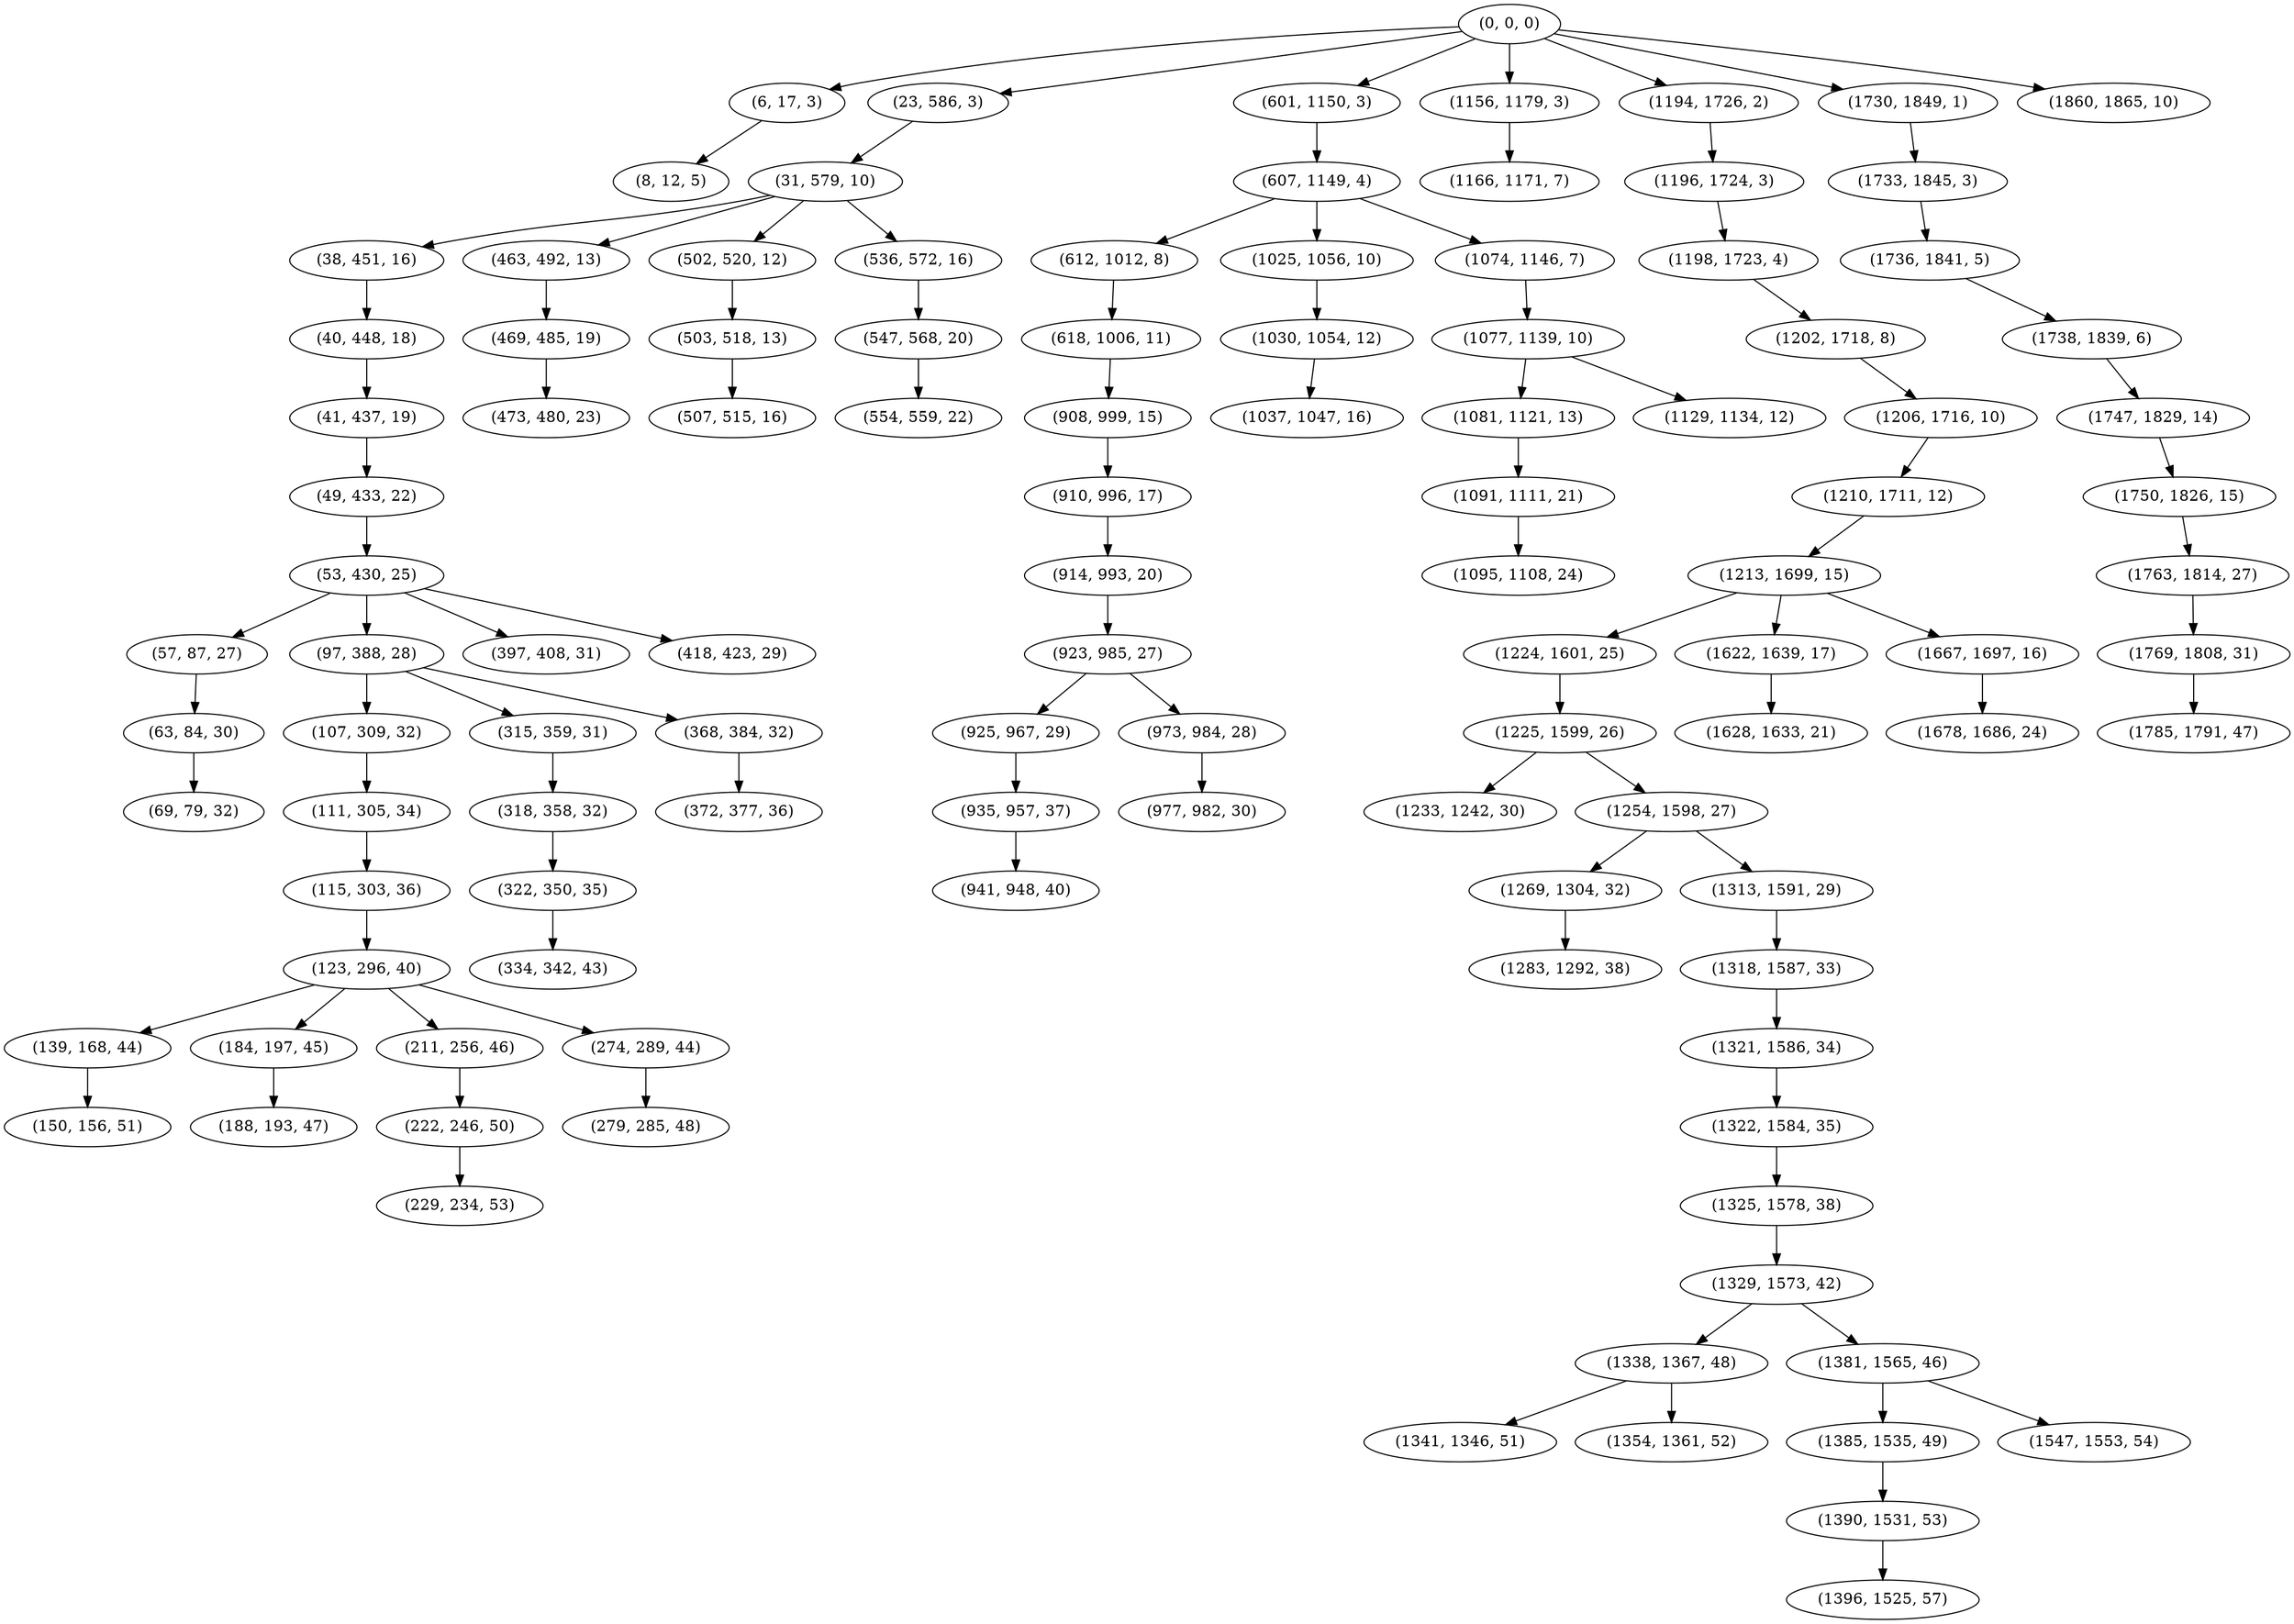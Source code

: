 digraph tree {
    "(0, 0, 0)";
    "(6, 17, 3)";
    "(8, 12, 5)";
    "(23, 586, 3)";
    "(31, 579, 10)";
    "(38, 451, 16)";
    "(40, 448, 18)";
    "(41, 437, 19)";
    "(49, 433, 22)";
    "(53, 430, 25)";
    "(57, 87, 27)";
    "(63, 84, 30)";
    "(69, 79, 32)";
    "(97, 388, 28)";
    "(107, 309, 32)";
    "(111, 305, 34)";
    "(115, 303, 36)";
    "(123, 296, 40)";
    "(139, 168, 44)";
    "(150, 156, 51)";
    "(184, 197, 45)";
    "(188, 193, 47)";
    "(211, 256, 46)";
    "(222, 246, 50)";
    "(229, 234, 53)";
    "(274, 289, 44)";
    "(279, 285, 48)";
    "(315, 359, 31)";
    "(318, 358, 32)";
    "(322, 350, 35)";
    "(334, 342, 43)";
    "(368, 384, 32)";
    "(372, 377, 36)";
    "(397, 408, 31)";
    "(418, 423, 29)";
    "(463, 492, 13)";
    "(469, 485, 19)";
    "(473, 480, 23)";
    "(502, 520, 12)";
    "(503, 518, 13)";
    "(507, 515, 16)";
    "(536, 572, 16)";
    "(547, 568, 20)";
    "(554, 559, 22)";
    "(601, 1150, 3)";
    "(607, 1149, 4)";
    "(612, 1012, 8)";
    "(618, 1006, 11)";
    "(908, 999, 15)";
    "(910, 996, 17)";
    "(914, 993, 20)";
    "(923, 985, 27)";
    "(925, 967, 29)";
    "(935, 957, 37)";
    "(941, 948, 40)";
    "(973, 984, 28)";
    "(977, 982, 30)";
    "(1025, 1056, 10)";
    "(1030, 1054, 12)";
    "(1037, 1047, 16)";
    "(1074, 1146, 7)";
    "(1077, 1139, 10)";
    "(1081, 1121, 13)";
    "(1091, 1111, 21)";
    "(1095, 1108, 24)";
    "(1129, 1134, 12)";
    "(1156, 1179, 3)";
    "(1166, 1171, 7)";
    "(1194, 1726, 2)";
    "(1196, 1724, 3)";
    "(1198, 1723, 4)";
    "(1202, 1718, 8)";
    "(1206, 1716, 10)";
    "(1210, 1711, 12)";
    "(1213, 1699, 15)";
    "(1224, 1601, 25)";
    "(1225, 1599, 26)";
    "(1233, 1242, 30)";
    "(1254, 1598, 27)";
    "(1269, 1304, 32)";
    "(1283, 1292, 38)";
    "(1313, 1591, 29)";
    "(1318, 1587, 33)";
    "(1321, 1586, 34)";
    "(1322, 1584, 35)";
    "(1325, 1578, 38)";
    "(1329, 1573, 42)";
    "(1338, 1367, 48)";
    "(1341, 1346, 51)";
    "(1354, 1361, 52)";
    "(1381, 1565, 46)";
    "(1385, 1535, 49)";
    "(1390, 1531, 53)";
    "(1396, 1525, 57)";
    "(1547, 1553, 54)";
    "(1622, 1639, 17)";
    "(1628, 1633, 21)";
    "(1667, 1697, 16)";
    "(1678, 1686, 24)";
    "(1730, 1849, 1)";
    "(1733, 1845, 3)";
    "(1736, 1841, 5)";
    "(1738, 1839, 6)";
    "(1747, 1829, 14)";
    "(1750, 1826, 15)";
    "(1763, 1814, 27)";
    "(1769, 1808, 31)";
    "(1785, 1791, 47)";
    "(1860, 1865, 10)";
    "(0, 0, 0)" -> "(6, 17, 3)";
    "(0, 0, 0)" -> "(23, 586, 3)";
    "(0, 0, 0)" -> "(601, 1150, 3)";
    "(0, 0, 0)" -> "(1156, 1179, 3)";
    "(0, 0, 0)" -> "(1194, 1726, 2)";
    "(0, 0, 0)" -> "(1730, 1849, 1)";
    "(0, 0, 0)" -> "(1860, 1865, 10)";
    "(6, 17, 3)" -> "(8, 12, 5)";
    "(23, 586, 3)" -> "(31, 579, 10)";
    "(31, 579, 10)" -> "(38, 451, 16)";
    "(31, 579, 10)" -> "(463, 492, 13)";
    "(31, 579, 10)" -> "(502, 520, 12)";
    "(31, 579, 10)" -> "(536, 572, 16)";
    "(38, 451, 16)" -> "(40, 448, 18)";
    "(40, 448, 18)" -> "(41, 437, 19)";
    "(41, 437, 19)" -> "(49, 433, 22)";
    "(49, 433, 22)" -> "(53, 430, 25)";
    "(53, 430, 25)" -> "(57, 87, 27)";
    "(53, 430, 25)" -> "(97, 388, 28)";
    "(53, 430, 25)" -> "(397, 408, 31)";
    "(53, 430, 25)" -> "(418, 423, 29)";
    "(57, 87, 27)" -> "(63, 84, 30)";
    "(63, 84, 30)" -> "(69, 79, 32)";
    "(97, 388, 28)" -> "(107, 309, 32)";
    "(97, 388, 28)" -> "(315, 359, 31)";
    "(97, 388, 28)" -> "(368, 384, 32)";
    "(107, 309, 32)" -> "(111, 305, 34)";
    "(111, 305, 34)" -> "(115, 303, 36)";
    "(115, 303, 36)" -> "(123, 296, 40)";
    "(123, 296, 40)" -> "(139, 168, 44)";
    "(123, 296, 40)" -> "(184, 197, 45)";
    "(123, 296, 40)" -> "(211, 256, 46)";
    "(123, 296, 40)" -> "(274, 289, 44)";
    "(139, 168, 44)" -> "(150, 156, 51)";
    "(184, 197, 45)" -> "(188, 193, 47)";
    "(211, 256, 46)" -> "(222, 246, 50)";
    "(222, 246, 50)" -> "(229, 234, 53)";
    "(274, 289, 44)" -> "(279, 285, 48)";
    "(315, 359, 31)" -> "(318, 358, 32)";
    "(318, 358, 32)" -> "(322, 350, 35)";
    "(322, 350, 35)" -> "(334, 342, 43)";
    "(368, 384, 32)" -> "(372, 377, 36)";
    "(463, 492, 13)" -> "(469, 485, 19)";
    "(469, 485, 19)" -> "(473, 480, 23)";
    "(502, 520, 12)" -> "(503, 518, 13)";
    "(503, 518, 13)" -> "(507, 515, 16)";
    "(536, 572, 16)" -> "(547, 568, 20)";
    "(547, 568, 20)" -> "(554, 559, 22)";
    "(601, 1150, 3)" -> "(607, 1149, 4)";
    "(607, 1149, 4)" -> "(612, 1012, 8)";
    "(607, 1149, 4)" -> "(1025, 1056, 10)";
    "(607, 1149, 4)" -> "(1074, 1146, 7)";
    "(612, 1012, 8)" -> "(618, 1006, 11)";
    "(618, 1006, 11)" -> "(908, 999, 15)";
    "(908, 999, 15)" -> "(910, 996, 17)";
    "(910, 996, 17)" -> "(914, 993, 20)";
    "(914, 993, 20)" -> "(923, 985, 27)";
    "(923, 985, 27)" -> "(925, 967, 29)";
    "(923, 985, 27)" -> "(973, 984, 28)";
    "(925, 967, 29)" -> "(935, 957, 37)";
    "(935, 957, 37)" -> "(941, 948, 40)";
    "(973, 984, 28)" -> "(977, 982, 30)";
    "(1025, 1056, 10)" -> "(1030, 1054, 12)";
    "(1030, 1054, 12)" -> "(1037, 1047, 16)";
    "(1074, 1146, 7)" -> "(1077, 1139, 10)";
    "(1077, 1139, 10)" -> "(1081, 1121, 13)";
    "(1077, 1139, 10)" -> "(1129, 1134, 12)";
    "(1081, 1121, 13)" -> "(1091, 1111, 21)";
    "(1091, 1111, 21)" -> "(1095, 1108, 24)";
    "(1156, 1179, 3)" -> "(1166, 1171, 7)";
    "(1194, 1726, 2)" -> "(1196, 1724, 3)";
    "(1196, 1724, 3)" -> "(1198, 1723, 4)";
    "(1198, 1723, 4)" -> "(1202, 1718, 8)";
    "(1202, 1718, 8)" -> "(1206, 1716, 10)";
    "(1206, 1716, 10)" -> "(1210, 1711, 12)";
    "(1210, 1711, 12)" -> "(1213, 1699, 15)";
    "(1213, 1699, 15)" -> "(1224, 1601, 25)";
    "(1213, 1699, 15)" -> "(1622, 1639, 17)";
    "(1213, 1699, 15)" -> "(1667, 1697, 16)";
    "(1224, 1601, 25)" -> "(1225, 1599, 26)";
    "(1225, 1599, 26)" -> "(1233, 1242, 30)";
    "(1225, 1599, 26)" -> "(1254, 1598, 27)";
    "(1254, 1598, 27)" -> "(1269, 1304, 32)";
    "(1254, 1598, 27)" -> "(1313, 1591, 29)";
    "(1269, 1304, 32)" -> "(1283, 1292, 38)";
    "(1313, 1591, 29)" -> "(1318, 1587, 33)";
    "(1318, 1587, 33)" -> "(1321, 1586, 34)";
    "(1321, 1586, 34)" -> "(1322, 1584, 35)";
    "(1322, 1584, 35)" -> "(1325, 1578, 38)";
    "(1325, 1578, 38)" -> "(1329, 1573, 42)";
    "(1329, 1573, 42)" -> "(1338, 1367, 48)";
    "(1329, 1573, 42)" -> "(1381, 1565, 46)";
    "(1338, 1367, 48)" -> "(1341, 1346, 51)";
    "(1338, 1367, 48)" -> "(1354, 1361, 52)";
    "(1381, 1565, 46)" -> "(1385, 1535, 49)";
    "(1381, 1565, 46)" -> "(1547, 1553, 54)";
    "(1385, 1535, 49)" -> "(1390, 1531, 53)";
    "(1390, 1531, 53)" -> "(1396, 1525, 57)";
    "(1622, 1639, 17)" -> "(1628, 1633, 21)";
    "(1667, 1697, 16)" -> "(1678, 1686, 24)";
    "(1730, 1849, 1)" -> "(1733, 1845, 3)";
    "(1733, 1845, 3)" -> "(1736, 1841, 5)";
    "(1736, 1841, 5)" -> "(1738, 1839, 6)";
    "(1738, 1839, 6)" -> "(1747, 1829, 14)";
    "(1747, 1829, 14)" -> "(1750, 1826, 15)";
    "(1750, 1826, 15)" -> "(1763, 1814, 27)";
    "(1763, 1814, 27)" -> "(1769, 1808, 31)";
    "(1769, 1808, 31)" -> "(1785, 1791, 47)";
}
